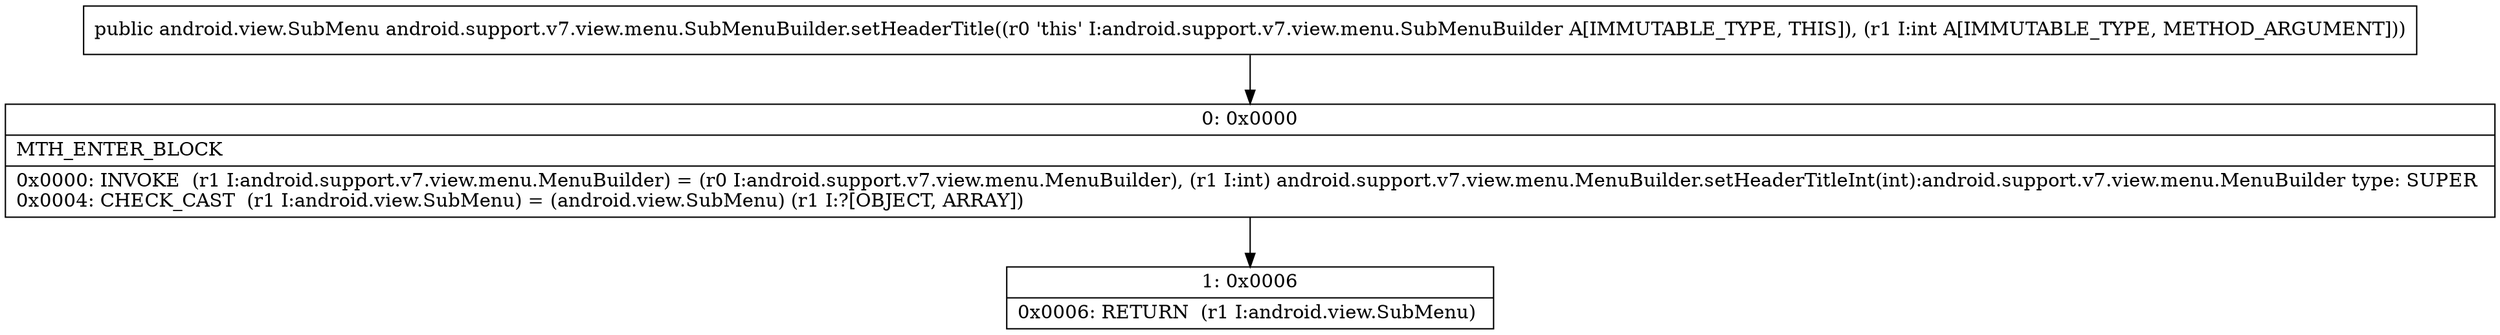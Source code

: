 digraph "CFG forandroid.support.v7.view.menu.SubMenuBuilder.setHeaderTitle(I)Landroid\/view\/SubMenu;" {
Node_0 [shape=record,label="{0\:\ 0x0000|MTH_ENTER_BLOCK\l|0x0000: INVOKE  (r1 I:android.support.v7.view.menu.MenuBuilder) = (r0 I:android.support.v7.view.menu.MenuBuilder), (r1 I:int) android.support.v7.view.menu.MenuBuilder.setHeaderTitleInt(int):android.support.v7.view.menu.MenuBuilder type: SUPER \l0x0004: CHECK_CAST  (r1 I:android.view.SubMenu) = (android.view.SubMenu) (r1 I:?[OBJECT, ARRAY]) \l}"];
Node_1 [shape=record,label="{1\:\ 0x0006|0x0006: RETURN  (r1 I:android.view.SubMenu) \l}"];
MethodNode[shape=record,label="{public android.view.SubMenu android.support.v7.view.menu.SubMenuBuilder.setHeaderTitle((r0 'this' I:android.support.v7.view.menu.SubMenuBuilder A[IMMUTABLE_TYPE, THIS]), (r1 I:int A[IMMUTABLE_TYPE, METHOD_ARGUMENT])) }"];
MethodNode -> Node_0;
Node_0 -> Node_1;
}

